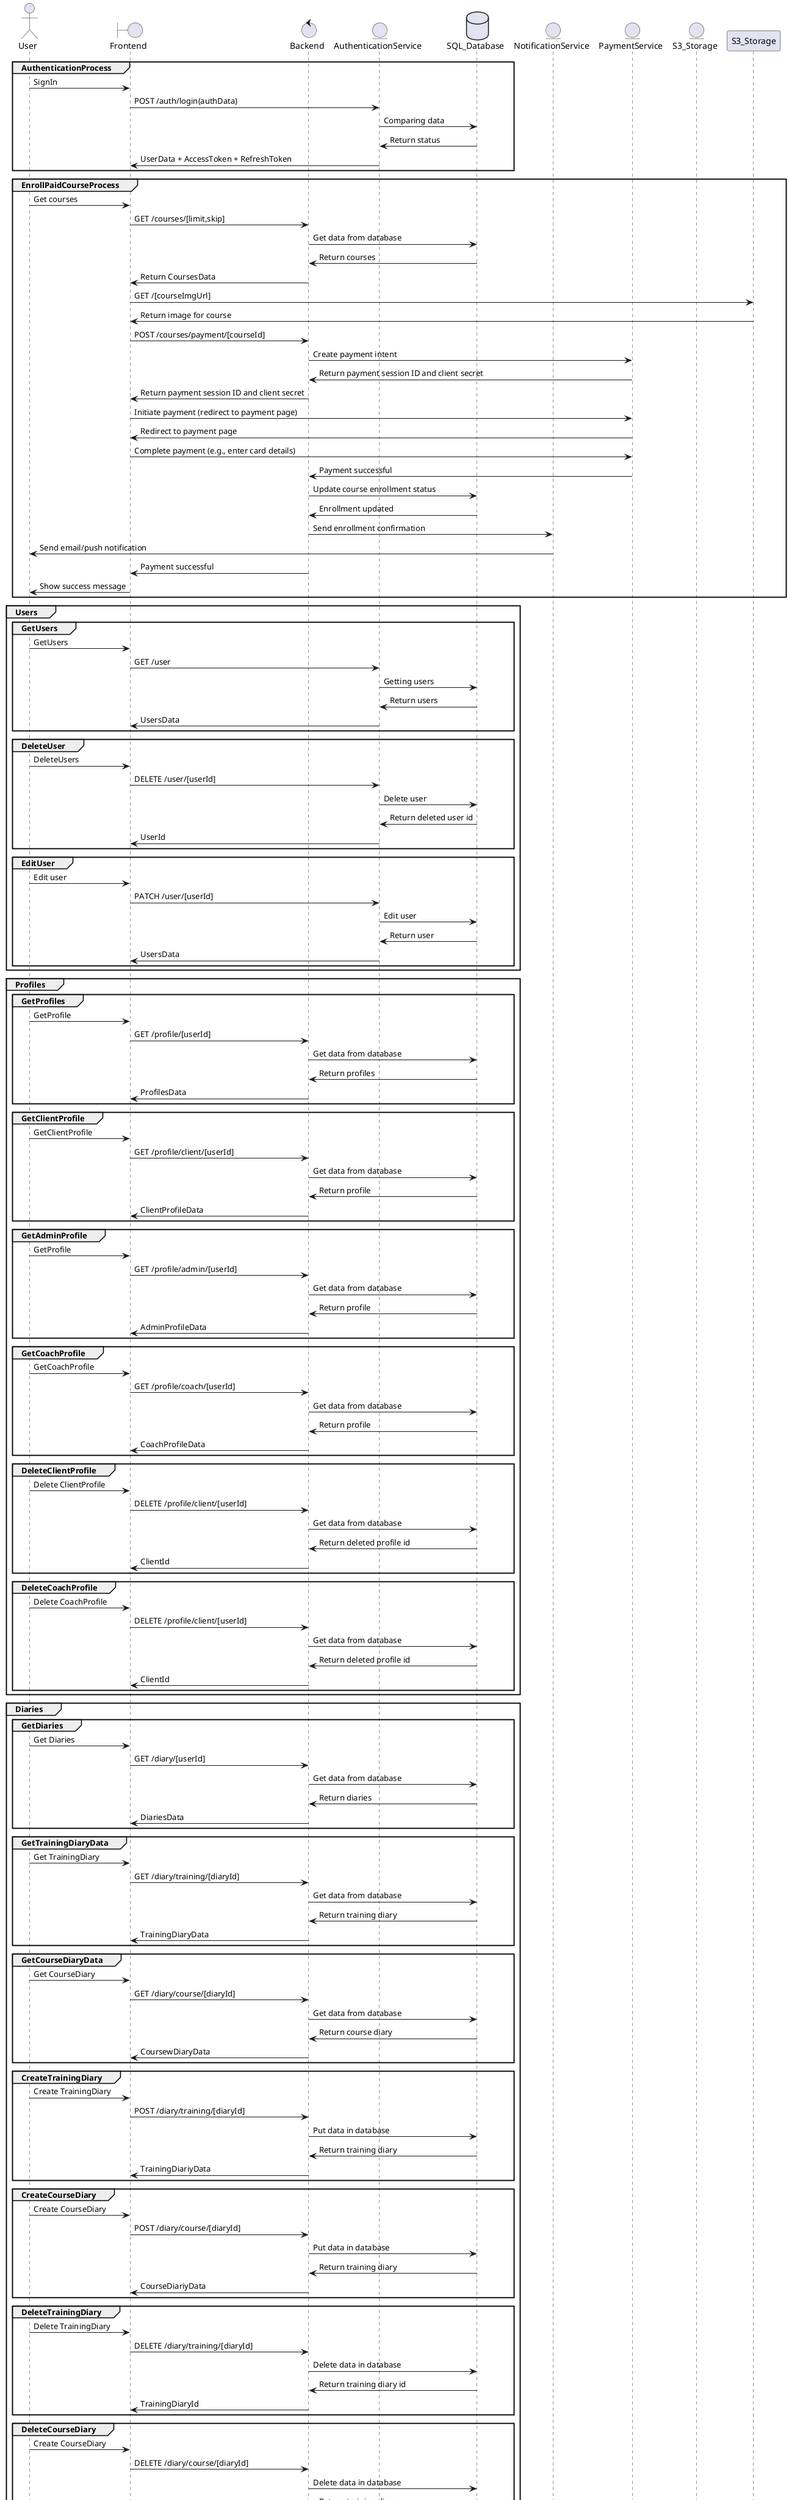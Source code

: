 @startuml

actor       User as User

boundary Frontend as Frontend
control Backend as Backend
entity AuthenticationService as AuthenticationService
database SQL_Database as SQL_Database
entity NotificationService as NotificationService
entity PaymentService as PaymentService
entity S3_Storage as Storage

group AuthenticationProcess
    User -> Frontend: SignIn 
    Frontend -> AuthenticationService: POST /auth/login(authData)
    AuthenticationService -> SQL_Database: Comparing data
    SQL_Database -> AuthenticationService: Return status
    AuthenticationService -> Frontend: UserData + AccessToken + RefreshToken
end
group EnrollPaidCourseProcess
    User -> Frontend: Get courses
    Frontend -> Backend: GET /courses/[limit,skip]
    Backend -> SQL_Database: Get data from database
    SQL_Database -> Backend: Return courses
    Backend -> Frontend: Return CoursesData
    Frontend -> S3_Storage: GET /[courseImgUrl] 
    S3_Storage -> Frontend: Return image for course
    Frontend -> Backend: POST /courses/payment/[courseId]
    Backend -> PaymentService: Create payment intent
    PaymentService -> Backend: Return payment session ID and client secret
    Backend -> Frontend: Return payment session ID and client secret
    Frontend -> PaymentService: Initiate payment (redirect to payment page)
    PaymentService -> Frontend: Redirect to payment page
    Frontend -> PaymentService: Complete payment (e.g., enter card details)
    PaymentService -> Backend: Payment successful
    Backend -> SQL_Database: Update course enrollment status
    SQL_Database -> Backend: Enrollment updated
    Backend -> NotificationService: Send enrollment confirmation
    NotificationService -> User: Send email/push notification
    Backend -> Frontend: Payment successful
    Frontend -> User: Show success message
end
group Users
    group GetUsers
        User -> Frontend: GetUsers 
        Frontend -> AuthenticationService: GET /user
        AuthenticationService -> SQL_Database: Getting users
        SQL_Database -> AuthenticationService: Return users
        AuthenticationService -> Frontend: UsersData
    end
      group DeleteUser
        User -> Frontend: DeleteUsers 
        Frontend -> AuthenticationService: DELETE /user/[userId]
        AuthenticationService -> SQL_Database: Delete user
        SQL_Database -> AuthenticationService: Return deleted user id
        AuthenticationService -> Frontend: UserId
    end
      group EditUser
        User -> Frontend: Edit user 
        Frontend -> AuthenticationService: PATCH /user/[userId]
        AuthenticationService -> SQL_Database: Edit user
        SQL_Database -> AuthenticationService: Return user
        AuthenticationService -> Frontend: UsersData
    end
end


group Profiles

    group GetProfiles
    User -> Frontend: GetProfile 
    Frontend -> Backend: GET /profile/[userId]
    Backend -> SQL_Database: Get data from database
    SQL_Database -> Backend: Return profiles
    Backend -> Frontend: ProfilesData
    end


    group GetClientProfile
        User -> Frontend: GetClientProfile 
        Frontend -> Backend: GET /profile/client/[userId]
        Backend -> SQL_Database: Get data from database
        SQL_Database -> Backend: Return profile
        Backend -> Frontend: ClientProfileData
    end

    group GetAdminProfile
        User -> Frontend: GetProfile 
        Frontend -> Backend: GET /profile/admin/[userId]
        Backend -> SQL_Database: Get data from database
        SQL_Database -> Backend: Return profile
        Backend -> Frontend: AdminProfileData
    end

    group GetCoachProfile
        User -> Frontend: GetCoachProfile 
        Frontend -> Backend: GET /profile/coach/[userId]
        Backend -> SQL_Database: Get data from database
        SQL_Database -> Backend: Return profile
        Backend -> Frontend: CoachProfileData
    end

    group DeleteClientProfile
        User -> Frontend: Delete ClientProfile 
        Frontend -> Backend: DELETE /profile/client/[userId]
        Backend -> SQL_Database: Get data from database
        SQL_Database -> Backend: Return deleted profile id
        Backend -> Frontend: ClientId
    end

    group DeleteCoachProfile
        User -> Frontend: Delete CoachProfile 
        Frontend -> Backend: DELETE /profile/client/[userId]
             Backend -> SQL_Database: Get data from database
        SQL_Database -> Backend: Return deleted profile id
            Backend -> Frontend: ClientId
    end
end

 group Diaries 
  group GetDiaries
        User -> Frontend: Get Diaries 
        Frontend -> Backend: GET /diary/[userId]
        Backend -> SQL_Database: Get data from database
        SQL_Database -> Backend: Return diaries
        Backend -> Frontend: DiariesData
  end
    group GetTrainingDiaryData
        User -> Frontend: Get TrainingDiary 
        Frontend -> Backend: GET /diary/training/[diaryId]
        Backend -> SQL_Database: Get data from database
        SQL_Database -> Backend: Return training diary
        Backend -> Frontend: TrainingDiaryData
    end
    group GetCourseDiaryData
        User -> Frontend: Get CourseDiary 
        Frontend -> Backend: GET /diary/course/[diaryId]
        Backend -> SQL_Database: Get data from database
        SQL_Database -> Backend: Return course diary
        Backend -> Frontend: CoursewDiaryData
    end
    group CreateTrainingDiary
        User -> Frontend: Create TrainingDiary 
        Frontend -> Backend: POST /diary/training/[diaryId]
        Backend -> SQL_Database: Put data in database
        SQL_Database -> Backend: Return training diary
        Backend -> Frontend: TrainingDiariyData
    end
        group CreateCourseDiary
        User -> Frontend: Create CourseDiary 
        Frontend -> Backend: POST /diary/course/[diaryId]
        Backend -> SQL_Database: Put data in database
        SQL_Database -> Backend: Return training diary
        Backend -> Frontend: CourseDiariyData
    end
    group DeleteTrainingDiary
        User -> Frontend: Delete TrainingDiary 
        Frontend -> Backend: DELETE /diary/training/[diaryId]
        Backend -> SQL_Database: Delete data in database
        SQL_Database -> Backend: Return training diary id
        Backend -> Frontend: TrainingDiaryId
    end
        group DeleteCourseDiary
        User -> Frontend: Create CourseDiary 
        Frontend -> Backend: DELETE /diary/course/[diaryId]
        Backend -> SQL_Database: Delete data in database
        SQL_Database -> Backend: Return training diary
        Backend -> Frontend: CourseDiaryId
    end
        group EditTrainingDiary
        User -> Frontend: Edit TrainingDiary 
        Frontend -> Backend: PATCH /diary/training/[diaryId]
        Backend -> SQL_Database: Edit data in database
        SQL_Database -> Backend: Return training diary
        Backend -> Frontend: TrainingDiariyData
    end
        group DeleteCourseDiary
        User -> Frontend: Edit CourseDiary 
        Frontend -> Backend: PATCH /diary/course/[diaryId]
        Backend -> SQL_Database: Edit data in database
        SQL_Database -> Backend: Return training diary
        Backend -> Frontend: CourseDiariyData
    end
  end




@enduml

